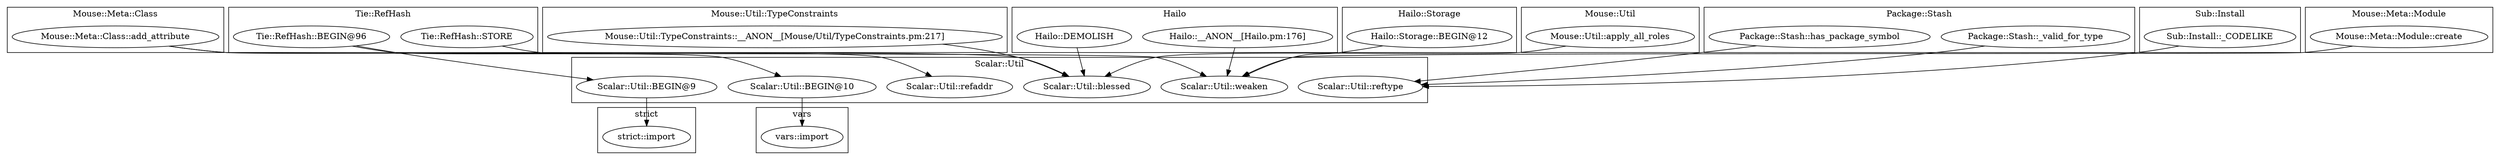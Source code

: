 digraph {
graph [overlap=false]
subgraph cluster_Mouse_Meta_Class {
	label="Mouse::Meta::Class";
	"Mouse::Meta::Class::add_attribute";
}
subgraph cluster_vars {
	label="vars";
	"vars::import";
}
subgraph cluster_strict {
	label="strict";
	"strict::import";
}
subgraph cluster_Tie_RefHash {
	label="Tie::RefHash";
	"Tie::RefHash::STORE";
	"Tie::RefHash::BEGIN@96";
}
subgraph cluster_Mouse_Util_TypeConstraints {
	label="Mouse::Util::TypeConstraints";
	"Mouse::Util::TypeConstraints::__ANON__[Mouse/Util/TypeConstraints.pm:217]";
}
subgraph cluster_Hailo {
	label="Hailo";
	"Hailo::DEMOLISH";
	"Hailo::__ANON__[Hailo.pm:176]";
}
subgraph cluster_Scalar_Util {
	label="Scalar::Util";
	"Scalar::Util::BEGIN@9";
	"Scalar::Util::refaddr";
	"Scalar::Util::reftype";
	"Scalar::Util::blessed";
	"Scalar::Util::BEGIN@10";
	"Scalar::Util::weaken";
}
subgraph cluster_Hailo_Storage {
	label="Hailo::Storage";
	"Hailo::Storage::BEGIN@12";
}
subgraph cluster_Mouse_Util {
	label="Mouse::Util";
	"Mouse::Util::apply_all_roles";
}
subgraph cluster_Package_Stash {
	label="Package::Stash";
	"Package::Stash::_valid_for_type";
	"Package::Stash::has_package_symbol";
}
subgraph cluster_Sub_Install {
	label="Sub::Install";
	"Sub::Install::_CODELIKE";
}
subgraph cluster_Mouse_Meta_Module {
	label="Mouse::Meta::Module";
	"Mouse::Meta::Module::create";
}
"Mouse::Meta::Module::create" -> "Scalar::Util::weaken";
"Hailo::Storage::BEGIN@12" -> "Scalar::Util::weaken";
"Mouse::Meta::Class::add_attribute" -> "Scalar::Util::weaken";
"Hailo::__ANON__[Hailo.pm:176]" -> "Scalar::Util::weaken";
"Sub::Install::_CODELIKE" -> "Scalar::Util::reftype";
"Package::Stash::_valid_for_type" -> "Scalar::Util::reftype";
"Package::Stash::has_package_symbol" -> "Scalar::Util::reftype";
"Tie::RefHash::BEGIN@96" -> "Scalar::Util::BEGIN@10";
"Tie::RefHash::STORE" -> "Scalar::Util::refaddr";
"Mouse::Util::TypeConstraints::__ANON__[Mouse/Util/TypeConstraints.pm:217]" -> "Scalar::Util::blessed";
"Mouse::Util::apply_all_roles" -> "Scalar::Util::blessed";
"Hailo::DEMOLISH" -> "Scalar::Util::blessed";
"Mouse::Meta::Class::add_attribute" -> "Scalar::Util::blessed";
"Scalar::Util::BEGIN@10" -> "vars::import";
"Tie::RefHash::BEGIN@96" -> "Scalar::Util::BEGIN@9";
"Scalar::Util::BEGIN@9" -> "strict::import";
}
